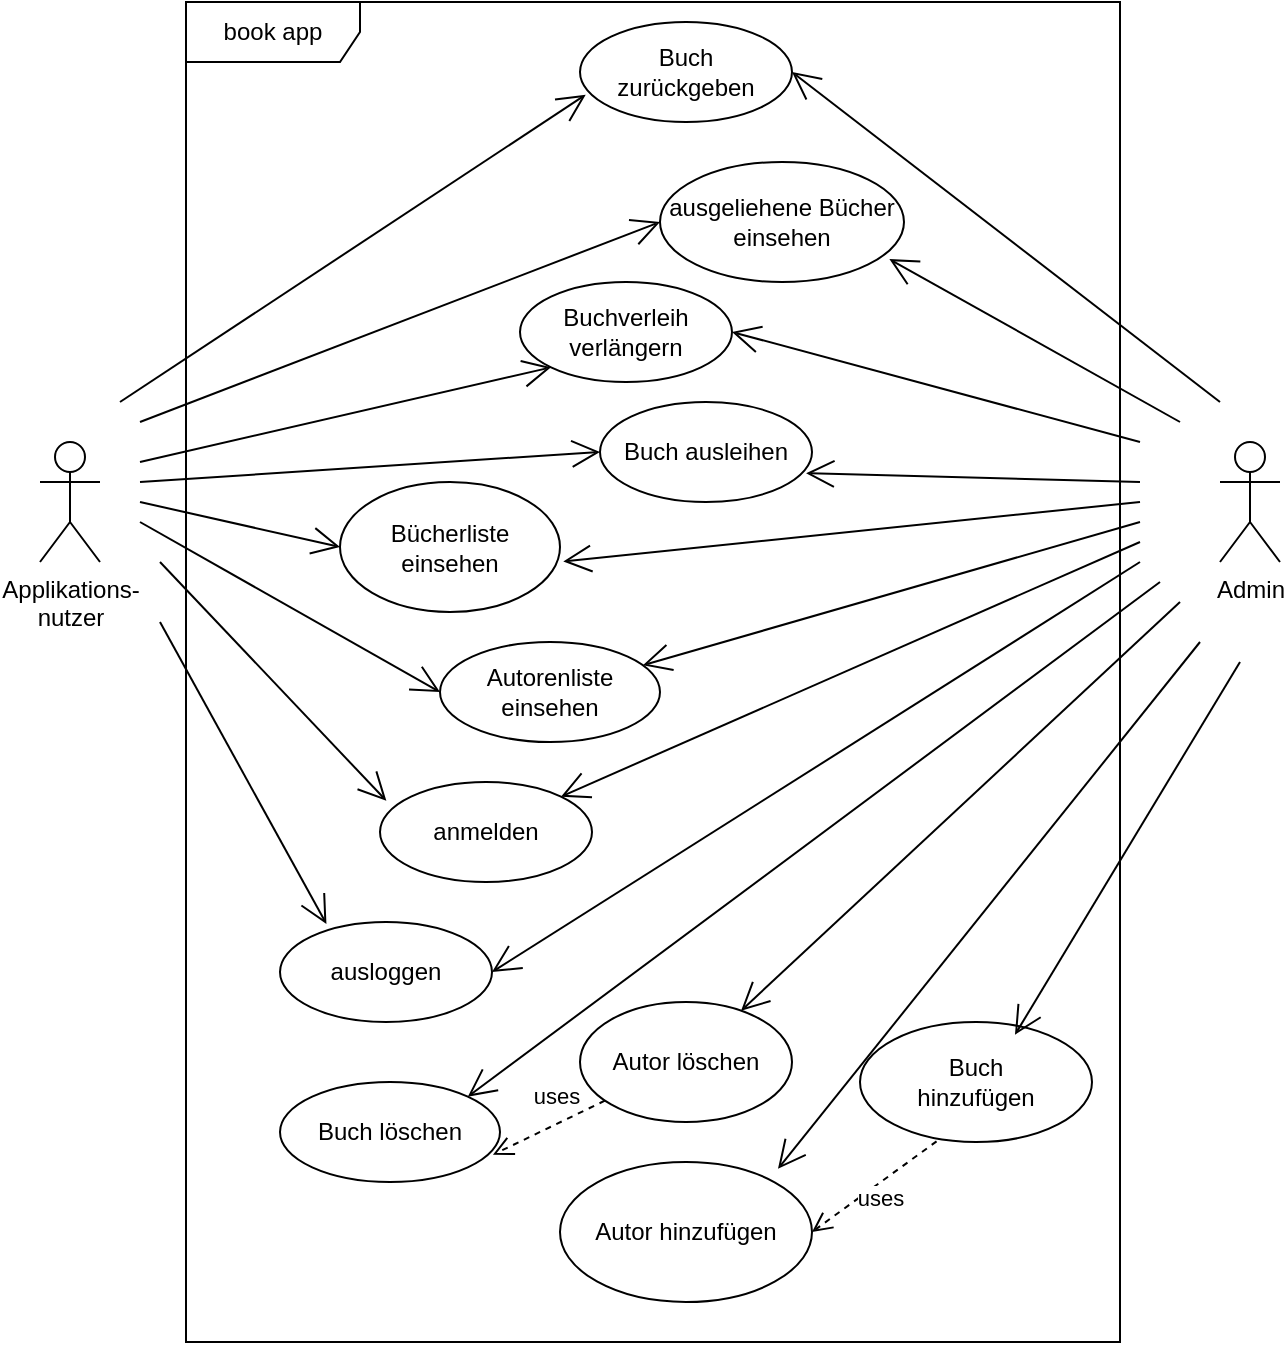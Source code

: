 <mxfile version="14.5.1" type="device"><diagram id="ZaVGr6ECb4dqkvIyC6HK" name="Seite-1"><mxGraphModel dx="1329" dy="708" grid="1" gridSize="10" guides="1" tooltips="1" connect="1" arrows="1" fold="1" page="1" pageScale="1" pageWidth="827" pageHeight="1169" math="0" shadow="0"><root><mxCell id="0"/><mxCell id="1" parent="0"/><mxCell id="dT4ADoVEFjuZc7Wtrst0-1" value="Admin" style="shape=umlActor;verticalLabelPosition=bottom;verticalAlign=top;html=1;" vertex="1" parent="1"><mxGeometry x="640" y="320" width="30" height="60" as="geometry"/></mxCell><mxCell id="dT4ADoVEFjuZc7Wtrst0-6" value="Autorenliste&lt;br&gt;einsehen" style="ellipse;whiteSpace=wrap;html=1;" vertex="1" parent="1"><mxGeometry x="250" y="420" width="110" height="50" as="geometry"/></mxCell><mxCell id="dT4ADoVEFjuZc7Wtrst0-7" value="Bücherliste&lt;br&gt;einsehen" style="ellipse;whiteSpace=wrap;html=1;" vertex="1" parent="1"><mxGeometry x="200" y="340" width="110" height="65" as="geometry"/></mxCell><mxCell id="dT4ADoVEFjuZc7Wtrst0-8" value="Buch&lt;br&gt;hinzufügen" style="ellipse;whiteSpace=wrap;html=1;" vertex="1" parent="1"><mxGeometry x="460" y="610" width="116" height="60" as="geometry"/></mxCell><mxCell id="dT4ADoVEFjuZc7Wtrst0-9" value="Buch löschen" style="ellipse;whiteSpace=wrap;html=1;" vertex="1" parent="1"><mxGeometry x="170" y="640" width="110" height="50" as="geometry"/></mxCell><mxCell id="dT4ADoVEFjuZc7Wtrst0-10" value="Autor löschen" style="ellipse;whiteSpace=wrap;html=1;" vertex="1" parent="1"><mxGeometry x="320" y="600" width="106" height="60" as="geometry"/></mxCell><mxCell id="dT4ADoVEFjuZc7Wtrst0-11" value="Autor hinzufügen" style="ellipse;whiteSpace=wrap;html=1;" vertex="1" parent="1"><mxGeometry x="310" y="680" width="126" height="70" as="geometry"/></mxCell><mxCell id="dT4ADoVEFjuZc7Wtrst0-13" value="anmelden" style="ellipse;whiteSpace=wrap;html=1;" vertex="1" parent="1"><mxGeometry x="220" y="490" width="106" height="50" as="geometry"/></mxCell><mxCell id="dT4ADoVEFjuZc7Wtrst0-14" value="Buch ausleihen" style="ellipse;whiteSpace=wrap;html=1;" vertex="1" parent="1"><mxGeometry x="330" y="300" width="106" height="50" as="geometry"/></mxCell><mxCell id="dT4ADoVEFjuZc7Wtrst0-15" value="Buchverleih&lt;br&gt;verlängern" style="ellipse;whiteSpace=wrap;html=1;" vertex="1" parent="1"><mxGeometry x="290" y="240" width="106" height="50" as="geometry"/></mxCell><mxCell id="dT4ADoVEFjuZc7Wtrst0-16" value="Buch &lt;br&gt;zurückgeben" style="ellipse;whiteSpace=wrap;html=1;" vertex="1" parent="1"><mxGeometry x="320" y="110" width="106" height="50" as="geometry"/></mxCell><mxCell id="dT4ADoVEFjuZc7Wtrst0-17" value="ausgeliehene Bücher einsehen" style="ellipse;whiteSpace=wrap;html=1;" vertex="1" parent="1"><mxGeometry x="360" y="180" width="122" height="60" as="geometry"/></mxCell><mxCell id="dT4ADoVEFjuZc7Wtrst0-18" value="uses" style="html=1;verticalAlign=bottom;endArrow=open;dashed=1;endSize=8;entryX=0.968;entryY=0.727;entryDx=0;entryDy=0;entryPerimeter=0;" edge="1" parent="1" source="dT4ADoVEFjuZc7Wtrst0-10" target="dT4ADoVEFjuZc7Wtrst0-9"><mxGeometry x="-0.198" y="-5" relative="1" as="geometry"><mxPoint x="450" y="490" as="sourcePoint"/><mxPoint x="323" y="520" as="targetPoint"/><mxPoint as="offset"/></mxGeometry></mxCell><mxCell id="dT4ADoVEFjuZc7Wtrst0-19" value="uses" style="html=1;verticalAlign=bottom;endArrow=open;dashed=1;endSize=8;exitX=0.33;exitY=0.995;exitDx=0;exitDy=0;exitPerimeter=0;entryX=1;entryY=0.5;entryDx=0;entryDy=0;" edge="1" parent="1" source="dT4ADoVEFjuZc7Wtrst0-8" target="dT4ADoVEFjuZc7Wtrst0-11"><mxGeometry x="0.167" y="14" relative="1" as="geometry"><mxPoint x="379.523" y="508.787" as="sourcePoint"/><mxPoint x="323.891" y="472.678" as="targetPoint"/><mxPoint as="offset"/></mxGeometry></mxCell><mxCell id="dT4ADoVEFjuZc7Wtrst0-21" value="Applikations-&lt;br&gt;nutzer" style="shape=umlActor;verticalLabelPosition=bottom;verticalAlign=top;html=1;" vertex="1" parent="1"><mxGeometry x="50" y="320" width="30" height="60" as="geometry"/></mxCell><mxCell id="dT4ADoVEFjuZc7Wtrst0-22" value="" style="endArrow=open;endFill=1;endSize=12;html=1;entryX=0;entryY=0.5;entryDx=0;entryDy=0;" edge="1" parent="1" target="dT4ADoVEFjuZc7Wtrst0-7"><mxGeometry width="160" relative="1" as="geometry"><mxPoint x="100" y="350" as="sourcePoint"/><mxPoint x="490" y="490" as="targetPoint"/></mxGeometry></mxCell><mxCell id="dT4ADoVEFjuZc7Wtrst0-23" value="" style="endArrow=open;endFill=1;endSize=12;html=1;entryX=0;entryY=0.5;entryDx=0;entryDy=0;" edge="1" parent="1" target="dT4ADoVEFjuZc7Wtrst0-17"><mxGeometry width="160" relative="1" as="geometry"><mxPoint x="100" y="310" as="sourcePoint"/><mxPoint x="244" y="352.5" as="targetPoint"/></mxGeometry></mxCell><mxCell id="dT4ADoVEFjuZc7Wtrst0-24" value="" style="endArrow=open;endFill=1;endSize=12;html=1;entryX=0;entryY=1;entryDx=0;entryDy=0;" edge="1" parent="1" target="dT4ADoVEFjuZc7Wtrst0-15"><mxGeometry width="160" relative="1" as="geometry"><mxPoint x="100" y="330" as="sourcePoint"/><mxPoint x="364" y="270" as="targetPoint"/></mxGeometry></mxCell><mxCell id="dT4ADoVEFjuZc7Wtrst0-25" value="" style="endArrow=open;endFill=1;endSize=12;html=1;entryX=0;entryY=0.5;entryDx=0;entryDy=0;" edge="1" parent="1" target="dT4ADoVEFjuZc7Wtrst0-14"><mxGeometry width="160" relative="1" as="geometry"><mxPoint x="100" y="340" as="sourcePoint"/><mxPoint x="384.523" y="212.678" as="targetPoint"/></mxGeometry></mxCell><mxCell id="dT4ADoVEFjuZc7Wtrst0-26" value="" style="endArrow=open;endFill=1;endSize=12;html=1;entryX=0;entryY=0.5;entryDx=0;entryDy=0;" edge="1" parent="1" target="dT4ADoVEFjuZc7Wtrst0-6"><mxGeometry width="160" relative="1" as="geometry"><mxPoint x="100" y="360" as="sourcePoint"/><mxPoint x="259" y="360" as="targetPoint"/></mxGeometry></mxCell><mxCell id="dT4ADoVEFjuZc7Wtrst0-27" value="" style="endArrow=open;endFill=1;endSize=12;html=1;entryX=1;entryY=0;entryDx=0;entryDy=0;" edge="1" parent="1" target="dT4ADoVEFjuZc7Wtrst0-9"><mxGeometry width="160" relative="1" as="geometry"><mxPoint x="610" y="390" as="sourcePoint"/><mxPoint x="250" y="630" as="targetPoint"/></mxGeometry></mxCell><mxCell id="dT4ADoVEFjuZc7Wtrst0-28" value="" style="endArrow=open;endFill=1;endSize=12;html=1;entryX=0.027;entryY=0.727;entryDx=0;entryDy=0;entryPerimeter=0;" edge="1" parent="1" target="dT4ADoVEFjuZc7Wtrst0-16"><mxGeometry width="160" relative="1" as="geometry"><mxPoint x="90" y="300" as="sourcePoint"/><mxPoint x="310.182" y="215.1" as="targetPoint"/></mxGeometry></mxCell><mxCell id="dT4ADoVEFjuZc7Wtrst0-30" value="" style="endArrow=open;endFill=1;endSize=12;html=1;entryX=0.668;entryY=0.106;entryDx=0;entryDy=0;entryPerimeter=0;" edge="1" parent="1" target="dT4ADoVEFjuZc7Wtrst0-8"><mxGeometry width="160" relative="1" as="geometry"><mxPoint x="650" y="430" as="sourcePoint"/><mxPoint x="470" y="485" as="targetPoint"/></mxGeometry></mxCell><mxCell id="dT4ADoVEFjuZc7Wtrst0-31" value="" style="endArrow=open;endFill=1;endSize=12;html=1;entryX=0.865;entryY=0.049;entryDx=0;entryDy=0;entryPerimeter=0;" edge="1" parent="1" target="dT4ADoVEFjuZc7Wtrst0-11"><mxGeometry width="160" relative="1" as="geometry"><mxPoint x="630" y="420" as="sourcePoint"/><mxPoint x="477.488" y="606.36" as="targetPoint"/></mxGeometry></mxCell><mxCell id="dT4ADoVEFjuZc7Wtrst0-32" value="" style="endArrow=open;endFill=1;endSize=12;html=1;" edge="1" parent="1" target="dT4ADoVEFjuZc7Wtrst0-10"><mxGeometry width="160" relative="1" as="geometry"><mxPoint x="620" y="400" as="sourcePoint"/><mxPoint x="290" y="495" as="targetPoint"/></mxGeometry></mxCell><mxCell id="dT4ADoVEFjuZc7Wtrst0-33" value="" style="endArrow=open;endFill=1;endSize=12;html=1;" edge="1" parent="1" target="dT4ADoVEFjuZc7Wtrst0-6"><mxGeometry width="160" relative="1" as="geometry"><mxPoint x="600" y="360" as="sourcePoint"/><mxPoint x="290" y="495" as="targetPoint"/></mxGeometry></mxCell><mxCell id="dT4ADoVEFjuZc7Wtrst0-34" value="" style="endArrow=open;endFill=1;endSize=12;html=1;entryX=1.015;entryY=0.611;entryDx=0;entryDy=0;entryPerimeter=0;" edge="1" parent="1" target="dT4ADoVEFjuZc7Wtrst0-7"><mxGeometry width="160" relative="1" as="geometry"><mxPoint x="600" y="350" as="sourcePoint"/><mxPoint x="341.188" y="424.774" as="targetPoint"/></mxGeometry></mxCell><mxCell id="dT4ADoVEFjuZc7Wtrst0-35" value="" style="endArrow=open;endFill=1;endSize=12;html=1;entryX=0.972;entryY=0.712;entryDx=0;entryDy=0;entryPerimeter=0;" edge="1" parent="1" target="dT4ADoVEFjuZc7Wtrst0-14"><mxGeometry width="160" relative="1" as="geometry"><mxPoint x="600" y="340" as="sourcePoint"/><mxPoint x="370.65" y="367.215" as="targetPoint"/></mxGeometry></mxCell><mxCell id="dT4ADoVEFjuZc7Wtrst0-36" value="" style="endArrow=open;endFill=1;endSize=12;html=1;entryX=0.94;entryY=0.809;entryDx=0;entryDy=0;entryPerimeter=0;" edge="1" parent="1" target="dT4ADoVEFjuZc7Wtrst0-17"><mxGeometry width="160" relative="1" as="geometry"><mxPoint x="620" y="310" as="sourcePoint"/><mxPoint x="521.032" y="315.6" as="targetPoint"/></mxGeometry></mxCell><mxCell id="dT4ADoVEFjuZc7Wtrst0-37" value="" style="endArrow=open;endFill=1;endSize=12;html=1;entryX=1;entryY=0.5;entryDx=0;entryDy=0;" edge="1" parent="1" target="dT4ADoVEFjuZc7Wtrst0-15"><mxGeometry width="160" relative="1" as="geometry"><mxPoint x="600" y="320" as="sourcePoint"/><mxPoint x="531.836" y="266.88" as="targetPoint"/></mxGeometry></mxCell><mxCell id="dT4ADoVEFjuZc7Wtrst0-38" value="" style="endArrow=open;endFill=1;endSize=12;html=1;entryX=1;entryY=0.5;entryDx=0;entryDy=0;" edge="1" parent="1" target="dT4ADoVEFjuZc7Wtrst0-16"><mxGeometry width="160" relative="1" as="geometry"><mxPoint x="640" y="300" as="sourcePoint"/><mxPoint x="524" y="175" as="targetPoint"/></mxGeometry></mxCell><mxCell id="dT4ADoVEFjuZc7Wtrst0-39" value="ausloggen" style="ellipse;whiteSpace=wrap;html=1;" vertex="1" parent="1"><mxGeometry x="170" y="560" width="106" height="50" as="geometry"/></mxCell><mxCell id="dT4ADoVEFjuZc7Wtrst0-40" value="" style="endArrow=open;endFill=1;endSize=12;html=1;entryX=0.03;entryY=0.188;entryDx=0;entryDy=0;entryPerimeter=0;" edge="1" parent="1" target="dT4ADoVEFjuZc7Wtrst0-13"><mxGeometry width="160" relative="1" as="geometry"><mxPoint x="110" y="380" as="sourcePoint"/><mxPoint x="210" y="445" as="targetPoint"/></mxGeometry></mxCell><mxCell id="dT4ADoVEFjuZc7Wtrst0-42" value="" style="endArrow=open;endFill=1;endSize=12;html=1;entryX=1;entryY=0;entryDx=0;entryDy=0;" edge="1" parent="1" target="dT4ADoVEFjuZc7Wtrst0-13"><mxGeometry width="160" relative="1" as="geometry"><mxPoint x="600" y="370" as="sourcePoint"/><mxPoint x="215.18" y="489.4" as="targetPoint"/></mxGeometry></mxCell><mxCell id="dT4ADoVEFjuZc7Wtrst0-43" value="" style="endArrow=open;endFill=1;endSize=12;html=1;entryX=0.219;entryY=0.02;entryDx=0;entryDy=0;entryPerimeter=0;" edge="1" parent="1" target="dT4ADoVEFjuZc7Wtrst0-39"><mxGeometry width="160" relative="1" as="geometry"><mxPoint x="110" y="410" as="sourcePoint"/><mxPoint x="215.18" y="489.4" as="targetPoint"/></mxGeometry></mxCell><mxCell id="dT4ADoVEFjuZc7Wtrst0-44" value="" style="endArrow=open;endFill=1;endSize=12;html=1;entryX=1;entryY=0.5;entryDx=0;entryDy=0;" edge="1" parent="1" target="dT4ADoVEFjuZc7Wtrst0-39"><mxGeometry width="160" relative="1" as="geometry"><mxPoint x="600" y="380" as="sourcePoint"/><mxPoint x="183.214" y="571" as="targetPoint"/></mxGeometry></mxCell><mxCell id="dT4ADoVEFjuZc7Wtrst0-45" value="book app" style="shape=umlFrame;whiteSpace=wrap;html=1;width=87;height=30;" vertex="1" parent="1"><mxGeometry x="123" y="100" width="467" height="670" as="geometry"/></mxCell></root></mxGraphModel></diagram></mxfile>